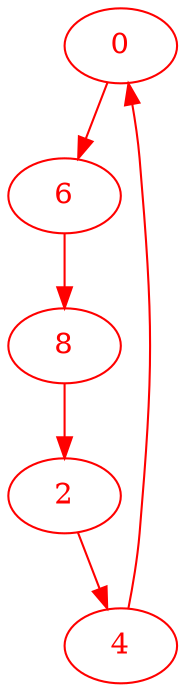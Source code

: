 digraph g{
node [color = red, fontcolor=red]; 0 2 4 6 8 ;
0 -> 6 [color=red] ;
2 -> 4 [color=red] ;
4 -> 0 [color=red] ;
6 -> 8 [color=red] ;
8 -> 2 [color=red] ;
}